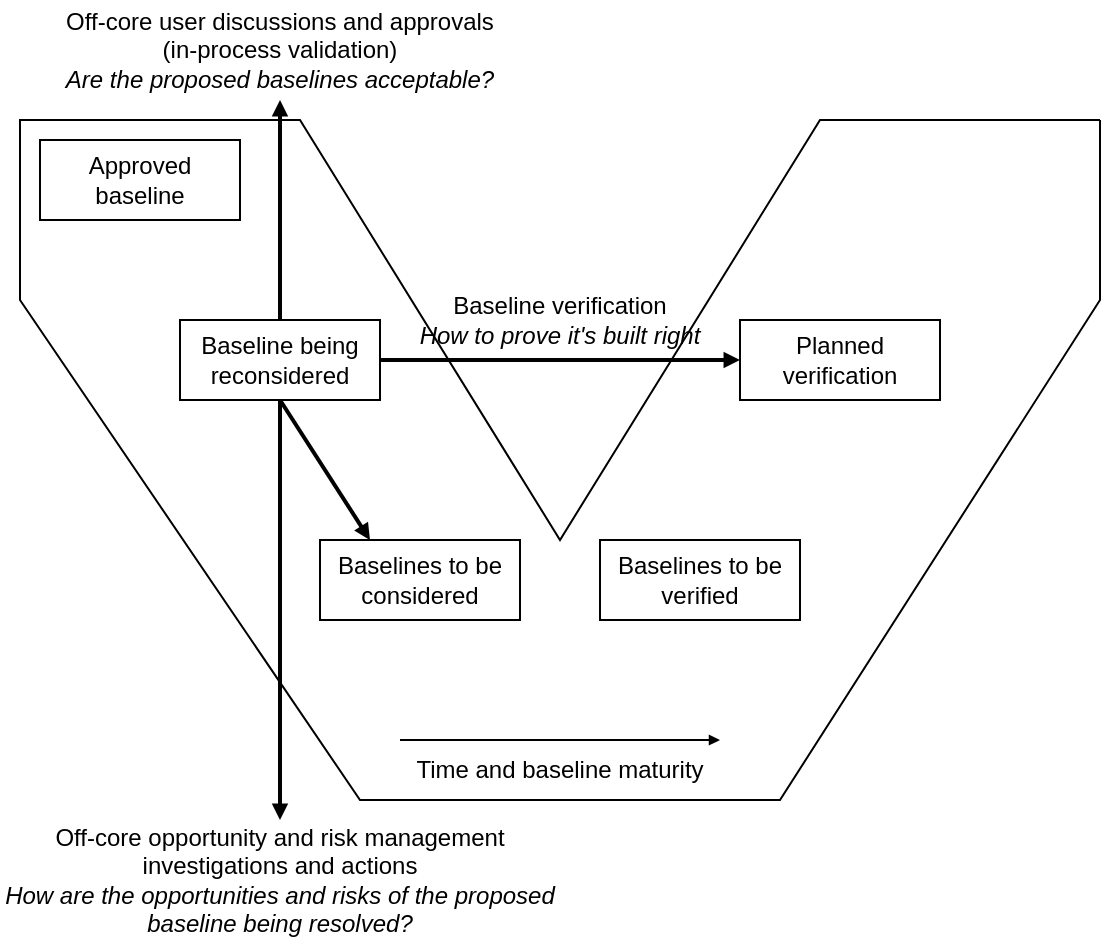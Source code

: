 <mxfile>
    <diagram id="T9uuaTeBy4bPSP1g8a4x" name="Page-1">
        <mxGraphModel dx="1190" dy="825" grid="1" gridSize="10" guides="1" tooltips="1" connect="1" arrows="1" fold="1" page="1" pageScale="1" pageWidth="827" pageHeight="1169" background="#FFFFFF" math="0" shadow="0">
            <root>
                <mxCell id="0"/>
                <mxCell id="1" parent="0"/>
                <mxCell id="287" value="Off-core user discussions and approvals&lt;br&gt;(in-process validation)&lt;br&gt;&lt;i&gt;Are the proposed baselines acceptable?&lt;/i&gt;" style="rounded=0;whiteSpace=wrap;html=1;strokeColor=none;fillColor=none;" vertex="1" parent="1">
                    <mxGeometry x="60" y="570" width="280" height="50" as="geometry"/>
                </mxCell>
                <mxCell id="292" value="Off-core opportunity and risk management investigations and actions&lt;br&gt;&lt;i&gt;How are the opportunities and risks of the proposed baseline being resolved?&lt;/i&gt;" style="rounded=0;whiteSpace=wrap;html=1;strokeColor=none;fillColor=none;" vertex="1" parent="1">
                    <mxGeometry x="60" y="980" width="280" height="60" as="geometry"/>
                </mxCell>
                <mxCell id="295" value="Approved baseline" style="rounded=0;whiteSpace=wrap;html=1;" vertex="1" parent="1">
                    <mxGeometry x="80" y="640" width="100" height="40" as="geometry"/>
                </mxCell>
                <mxCell id="298" style="edgeStyle=none;rounded=0;html=1;exitX=0.5;exitY=1;exitDx=0;exitDy=0;entryX=0.25;entryY=0;entryDx=0;entryDy=0;strokeWidth=2;endArrow=block;endFill=1;startSize=3;endSize=3;" edge="1" parent="1" source="296" target="297">
                    <mxGeometry relative="1" as="geometry"/>
                </mxCell>
                <mxCell id="299" style="edgeStyle=none;rounded=0;html=1;exitX=0.5;exitY=1;exitDx=0;exitDy=0;strokeWidth=2;endArrow=block;endFill=1;startSize=3;endSize=3;entryX=0.5;entryY=0;entryDx=0;entryDy=0;" edge="1" parent="1" source="296" target="292">
                    <mxGeometry relative="1" as="geometry">
                        <mxPoint x="200" y="970" as="targetPoint"/>
                    </mxGeometry>
                </mxCell>
                <mxCell id="300" style="edgeStyle=none;rounded=0;html=1;exitX=0.5;exitY=0;exitDx=0;exitDy=0;strokeWidth=2;endArrow=block;endFill=1;startSize=3;endSize=3;entryX=0.5;entryY=1;entryDx=0;entryDy=0;" edge="1" parent="1" source="296" target="287">
                    <mxGeometry relative="1" as="geometry">
                        <mxPoint x="200" y="620" as="targetPoint"/>
                    </mxGeometry>
                </mxCell>
                <mxCell id="305" style="edgeStyle=none;rounded=0;html=1;exitX=1;exitY=0.5;exitDx=0;exitDy=0;entryX=0;entryY=0.5;entryDx=0;entryDy=0;strokeWidth=2;endArrow=block;endFill=1;startSize=3;endSize=3;" edge="1" parent="1" source="296" target="302">
                    <mxGeometry relative="1" as="geometry"/>
                </mxCell>
                <mxCell id="296" value="Baseline being reconsidered" style="rounded=0;whiteSpace=wrap;html=1;" vertex="1" parent="1">
                    <mxGeometry x="150" y="730" width="100" height="40" as="geometry"/>
                </mxCell>
                <mxCell id="297" value="Baselines to be considered" style="rounded=0;whiteSpace=wrap;html=1;" vertex="1" parent="1">
                    <mxGeometry x="220" y="840" width="100" height="40" as="geometry"/>
                </mxCell>
                <mxCell id="301" value="Baselines to be verified" style="rounded=0;whiteSpace=wrap;html=1;" vertex="1" parent="1">
                    <mxGeometry x="360" y="840" width="100" height="40" as="geometry"/>
                </mxCell>
                <mxCell id="302" value="Planned verification" style="rounded=0;whiteSpace=wrap;html=1;" vertex="1" parent="1">
                    <mxGeometry x="430" y="730" width="100" height="40" as="geometry"/>
                </mxCell>
                <mxCell id="304" value="" style="endArrow=none;html=1;rounded=0;strokeWidth=1;startSize=3;endSize=3;" edge="1" parent="1">
                    <mxGeometry width="50" height="50" relative="1" as="geometry">
                        <mxPoint x="610" y="630" as="sourcePoint"/>
                        <mxPoint x="610" y="630" as="targetPoint"/>
                        <Array as="points">
                            <mxPoint x="610" y="720"/>
                            <mxPoint x="450" y="970"/>
                            <mxPoint x="240" y="970"/>
                            <mxPoint x="70" y="720"/>
                            <mxPoint x="70" y="630"/>
                            <mxPoint x="210" y="630"/>
                            <mxPoint x="340" y="840"/>
                            <mxPoint x="470" y="630"/>
                        </Array>
                    </mxGeometry>
                </mxCell>
                <mxCell id="306" value="Baseline verification&lt;br&gt;&lt;i&gt;How to prove it's built right&lt;/i&gt;" style="rounded=0;whiteSpace=wrap;html=1;strokeColor=none;fillColor=none;" vertex="1" parent="1">
                    <mxGeometry x="260" y="710" width="160" height="40" as="geometry"/>
                </mxCell>
                <mxCell id="307" value="Time and baseline maturity" style="rounded=0;whiteSpace=wrap;html=1;strokeColor=none;fillColor=none;" vertex="1" parent="1">
                    <mxGeometry x="260" y="940" width="160" height="30" as="geometry"/>
                </mxCell>
                <mxCell id="308" style="edgeStyle=none;rounded=0;html=1;exitX=0;exitY=0;exitDx=0;exitDy=0;entryX=1;entryY=0;entryDx=0;entryDy=0;strokeWidth=1;endArrow=block;endFill=1;startSize=3;endSize=3;" edge="1" parent="1" source="307" target="307">
                    <mxGeometry relative="1" as="geometry"/>
                </mxCell>
            </root>
        </mxGraphModel>
    </diagram>
</mxfile>